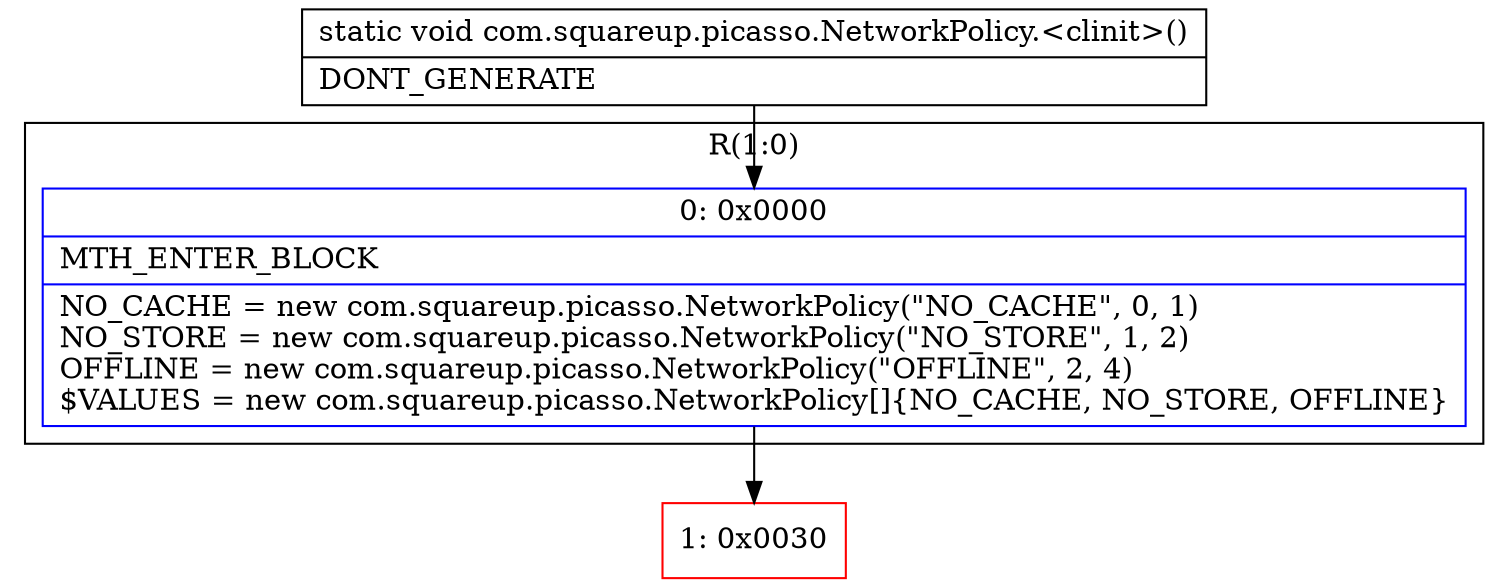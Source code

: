 digraph "CFG forcom.squareup.picasso.NetworkPolicy.\<clinit\>()V" {
subgraph cluster_Region_2101866738 {
label = "R(1:0)";
node [shape=record,color=blue];
Node_0 [shape=record,label="{0\:\ 0x0000|MTH_ENTER_BLOCK\l|NO_CACHE = new com.squareup.picasso.NetworkPolicy(\"NO_CACHE\", 0, 1)\lNO_STORE = new com.squareup.picasso.NetworkPolicy(\"NO_STORE\", 1, 2)\lOFFLINE = new com.squareup.picasso.NetworkPolicy(\"OFFLINE\", 2, 4)\l$VALUES = new com.squareup.picasso.NetworkPolicy[]\{NO_CACHE, NO_STORE, OFFLINE\}\l}"];
}
Node_1 [shape=record,color=red,label="{1\:\ 0x0030}"];
MethodNode[shape=record,label="{static void com.squareup.picasso.NetworkPolicy.\<clinit\>()  | DONT_GENERATE\l}"];
MethodNode -> Node_0;
Node_0 -> Node_1;
}

